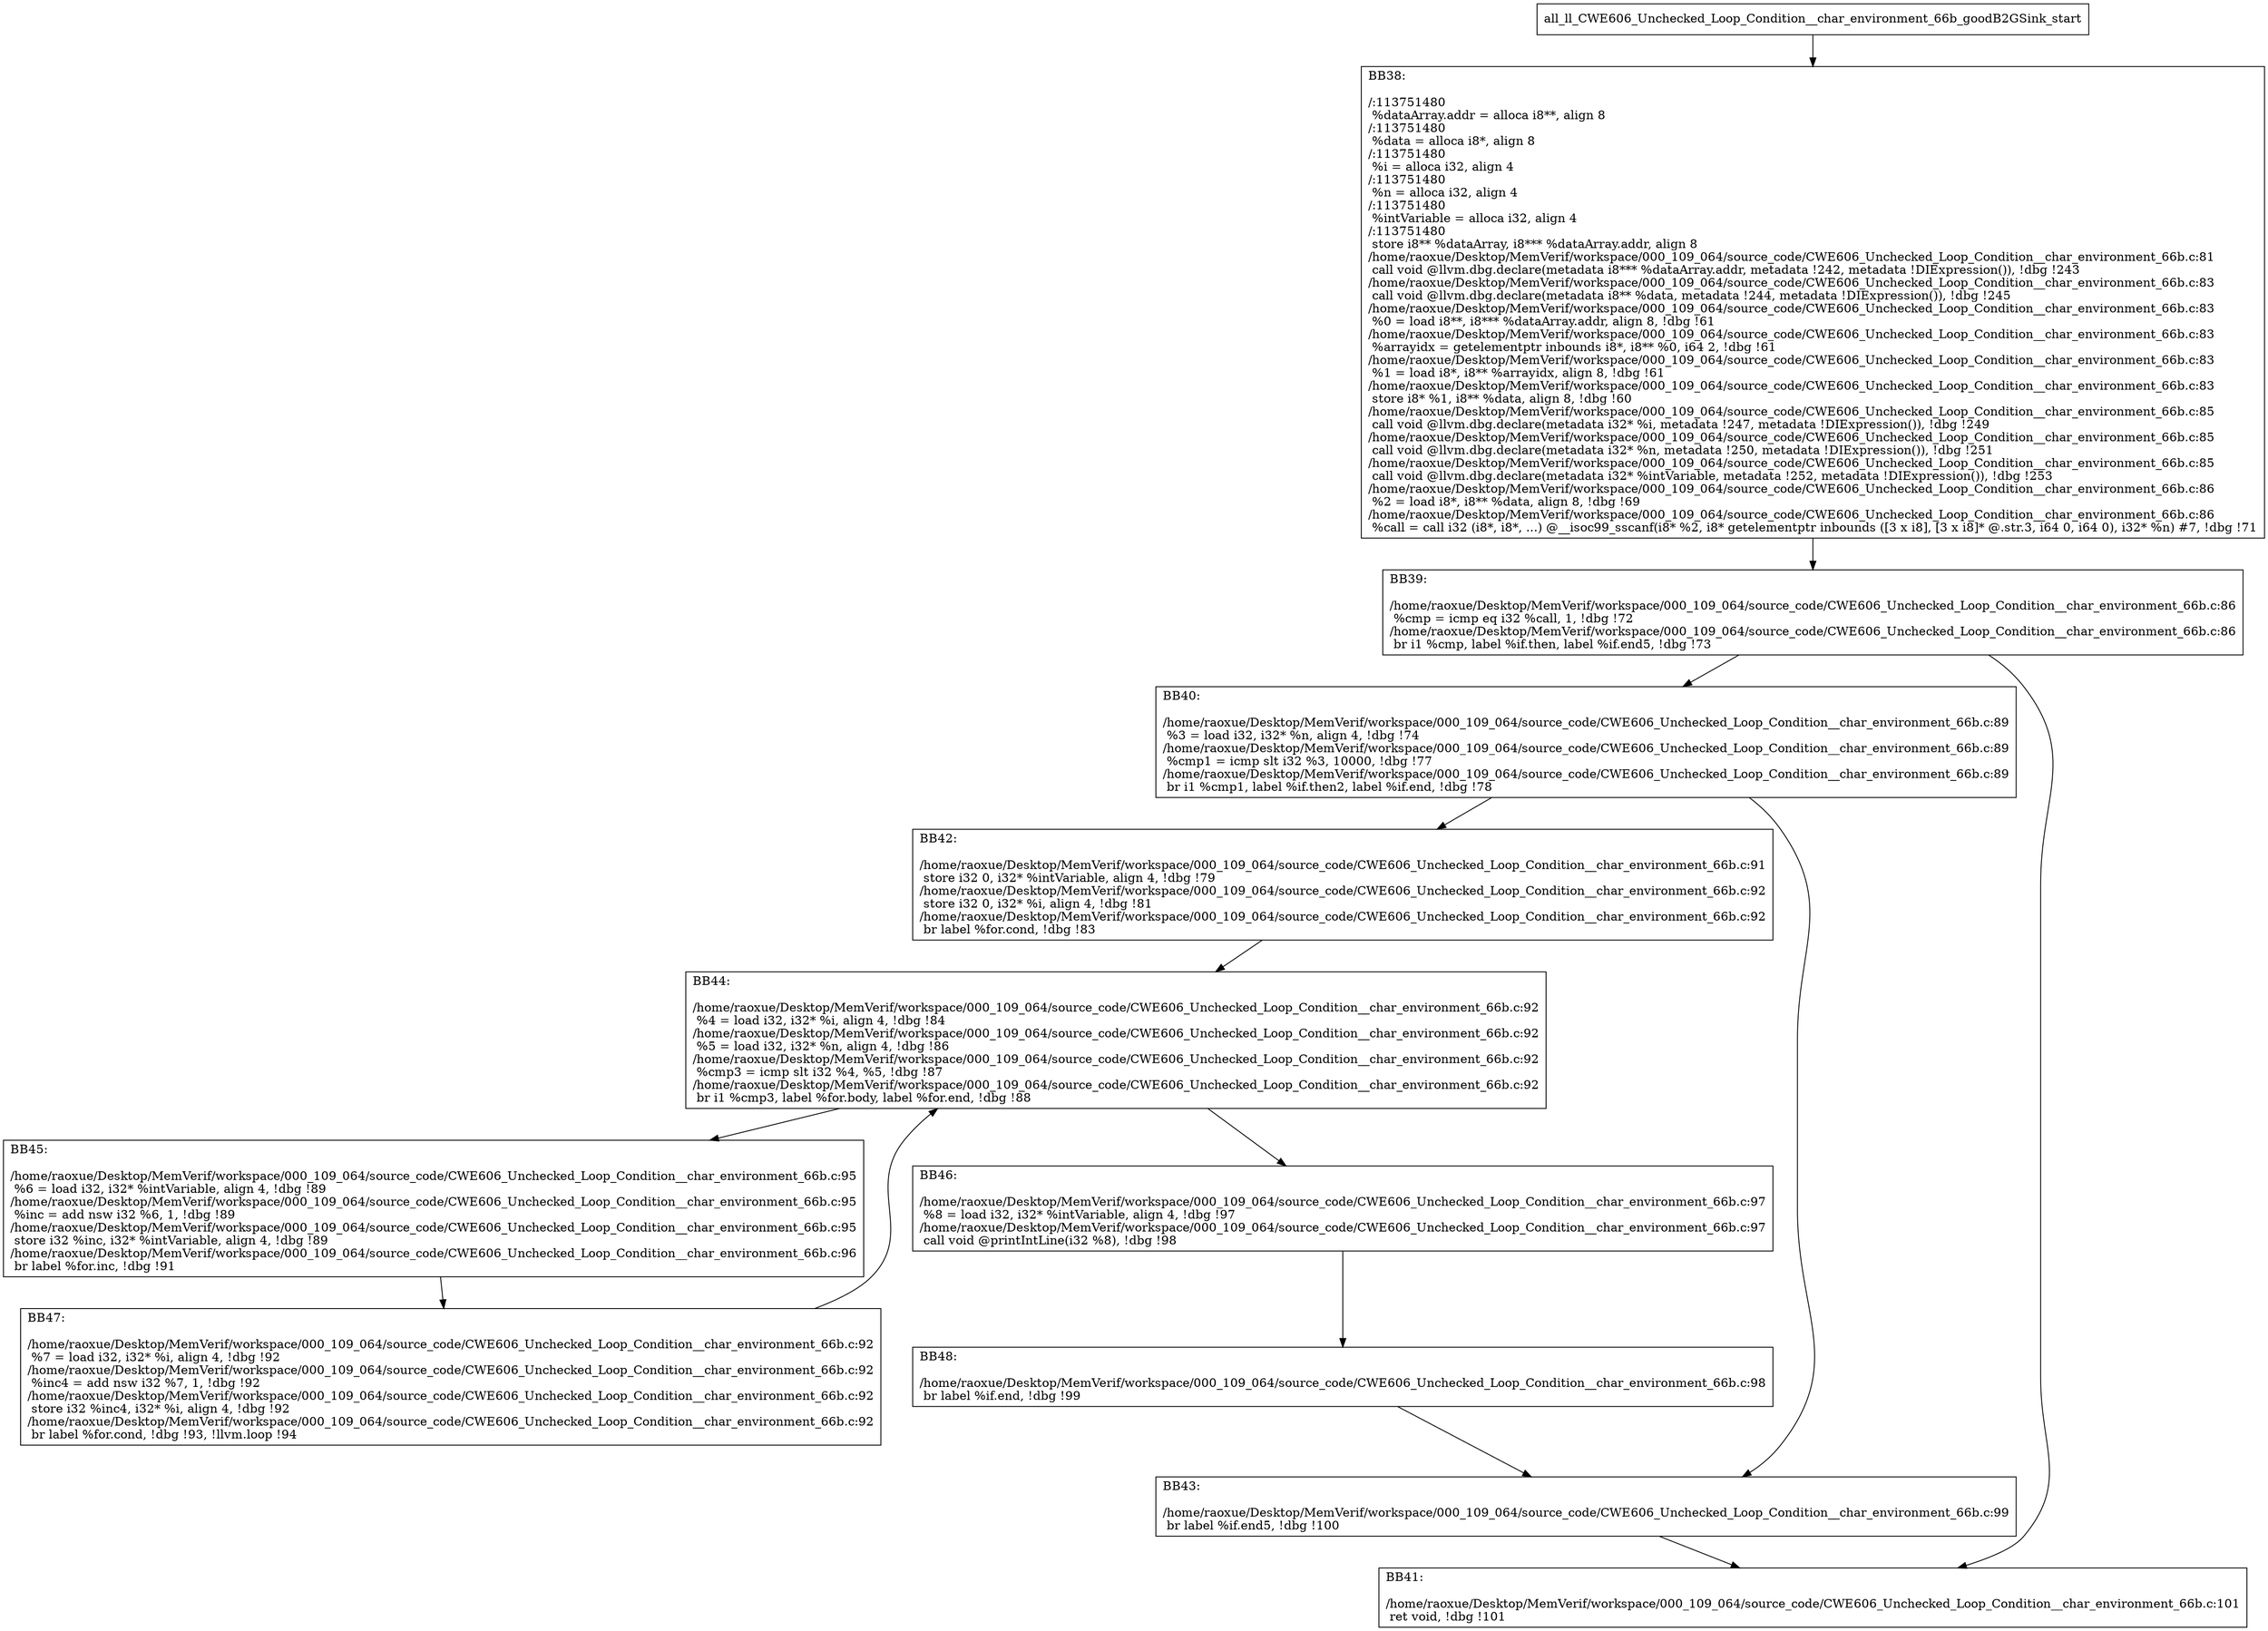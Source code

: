 digraph "CFG for'all_ll_CWE606_Unchecked_Loop_Condition__char_environment_66b_goodB2GSink' function" {
	BBall_ll_CWE606_Unchecked_Loop_Condition__char_environment_66b_goodB2GSink_start[shape=record,label="{all_ll_CWE606_Unchecked_Loop_Condition__char_environment_66b_goodB2GSink_start}"];
	BBall_ll_CWE606_Unchecked_Loop_Condition__char_environment_66b_goodB2GSink_start-> all_ll_CWE606_Unchecked_Loop_Condition__char_environment_66b_goodB2GSinkBB38;
	all_ll_CWE606_Unchecked_Loop_Condition__char_environment_66b_goodB2GSinkBB38 [shape=record, label="{BB38:\l\l/:113751480\l
  %dataArray.addr = alloca i8**, align 8\l
/:113751480\l
  %data = alloca i8*, align 8\l
/:113751480\l
  %i = alloca i32, align 4\l
/:113751480\l
  %n = alloca i32, align 4\l
/:113751480\l
  %intVariable = alloca i32, align 4\l
/:113751480\l
  store i8** %dataArray, i8*** %dataArray.addr, align 8\l
/home/raoxue/Desktop/MemVerif/workspace/000_109_064/source_code/CWE606_Unchecked_Loop_Condition__char_environment_66b.c:81\l
  call void @llvm.dbg.declare(metadata i8*** %dataArray.addr, metadata !242, metadata !DIExpression()), !dbg !243\l
/home/raoxue/Desktop/MemVerif/workspace/000_109_064/source_code/CWE606_Unchecked_Loop_Condition__char_environment_66b.c:83\l
  call void @llvm.dbg.declare(metadata i8** %data, metadata !244, metadata !DIExpression()), !dbg !245\l
/home/raoxue/Desktop/MemVerif/workspace/000_109_064/source_code/CWE606_Unchecked_Loop_Condition__char_environment_66b.c:83\l
  %0 = load i8**, i8*** %dataArray.addr, align 8, !dbg !61\l
/home/raoxue/Desktop/MemVerif/workspace/000_109_064/source_code/CWE606_Unchecked_Loop_Condition__char_environment_66b.c:83\l
  %arrayidx = getelementptr inbounds i8*, i8** %0, i64 2, !dbg !61\l
/home/raoxue/Desktop/MemVerif/workspace/000_109_064/source_code/CWE606_Unchecked_Loop_Condition__char_environment_66b.c:83\l
  %1 = load i8*, i8** %arrayidx, align 8, !dbg !61\l
/home/raoxue/Desktop/MemVerif/workspace/000_109_064/source_code/CWE606_Unchecked_Loop_Condition__char_environment_66b.c:83\l
  store i8* %1, i8** %data, align 8, !dbg !60\l
/home/raoxue/Desktop/MemVerif/workspace/000_109_064/source_code/CWE606_Unchecked_Loop_Condition__char_environment_66b.c:85\l
  call void @llvm.dbg.declare(metadata i32* %i, metadata !247, metadata !DIExpression()), !dbg !249\l
/home/raoxue/Desktop/MemVerif/workspace/000_109_064/source_code/CWE606_Unchecked_Loop_Condition__char_environment_66b.c:85\l
  call void @llvm.dbg.declare(metadata i32* %n, metadata !250, metadata !DIExpression()), !dbg !251\l
/home/raoxue/Desktop/MemVerif/workspace/000_109_064/source_code/CWE606_Unchecked_Loop_Condition__char_environment_66b.c:85\l
  call void @llvm.dbg.declare(metadata i32* %intVariable, metadata !252, metadata !DIExpression()), !dbg !253\l
/home/raoxue/Desktop/MemVerif/workspace/000_109_064/source_code/CWE606_Unchecked_Loop_Condition__char_environment_66b.c:86\l
  %2 = load i8*, i8** %data, align 8, !dbg !69\l
/home/raoxue/Desktop/MemVerif/workspace/000_109_064/source_code/CWE606_Unchecked_Loop_Condition__char_environment_66b.c:86\l
  %call = call i32 (i8*, i8*, ...) @__isoc99_sscanf(i8* %2, i8* getelementptr inbounds ([3 x i8], [3 x i8]* @.str.3, i64 0, i64 0), i32* %n) #7, !dbg !71\l
}"];
	all_ll_CWE606_Unchecked_Loop_Condition__char_environment_66b_goodB2GSinkBB38-> all_ll_CWE606_Unchecked_Loop_Condition__char_environment_66b_goodB2GSinkBB39;
	all_ll_CWE606_Unchecked_Loop_Condition__char_environment_66b_goodB2GSinkBB39 [shape=record, label="{BB39:\l\l/home/raoxue/Desktop/MemVerif/workspace/000_109_064/source_code/CWE606_Unchecked_Loop_Condition__char_environment_66b.c:86\l
  %cmp = icmp eq i32 %call, 1, !dbg !72\l
/home/raoxue/Desktop/MemVerif/workspace/000_109_064/source_code/CWE606_Unchecked_Loop_Condition__char_environment_66b.c:86\l
  br i1 %cmp, label %if.then, label %if.end5, !dbg !73\l
}"];
	all_ll_CWE606_Unchecked_Loop_Condition__char_environment_66b_goodB2GSinkBB39-> all_ll_CWE606_Unchecked_Loop_Condition__char_environment_66b_goodB2GSinkBB40;
	all_ll_CWE606_Unchecked_Loop_Condition__char_environment_66b_goodB2GSinkBB39-> all_ll_CWE606_Unchecked_Loop_Condition__char_environment_66b_goodB2GSinkBB41;
	all_ll_CWE606_Unchecked_Loop_Condition__char_environment_66b_goodB2GSinkBB40 [shape=record, label="{BB40:\l\l/home/raoxue/Desktop/MemVerif/workspace/000_109_064/source_code/CWE606_Unchecked_Loop_Condition__char_environment_66b.c:89\l
  %3 = load i32, i32* %n, align 4, !dbg !74\l
/home/raoxue/Desktop/MemVerif/workspace/000_109_064/source_code/CWE606_Unchecked_Loop_Condition__char_environment_66b.c:89\l
  %cmp1 = icmp slt i32 %3, 10000, !dbg !77\l
/home/raoxue/Desktop/MemVerif/workspace/000_109_064/source_code/CWE606_Unchecked_Loop_Condition__char_environment_66b.c:89\l
  br i1 %cmp1, label %if.then2, label %if.end, !dbg !78\l
}"];
	all_ll_CWE606_Unchecked_Loop_Condition__char_environment_66b_goodB2GSinkBB40-> all_ll_CWE606_Unchecked_Loop_Condition__char_environment_66b_goodB2GSinkBB42;
	all_ll_CWE606_Unchecked_Loop_Condition__char_environment_66b_goodB2GSinkBB40-> all_ll_CWE606_Unchecked_Loop_Condition__char_environment_66b_goodB2GSinkBB43;
	all_ll_CWE606_Unchecked_Loop_Condition__char_environment_66b_goodB2GSinkBB42 [shape=record, label="{BB42:\l\l/home/raoxue/Desktop/MemVerif/workspace/000_109_064/source_code/CWE606_Unchecked_Loop_Condition__char_environment_66b.c:91\l
  store i32 0, i32* %intVariable, align 4, !dbg !79\l
/home/raoxue/Desktop/MemVerif/workspace/000_109_064/source_code/CWE606_Unchecked_Loop_Condition__char_environment_66b.c:92\l
  store i32 0, i32* %i, align 4, !dbg !81\l
/home/raoxue/Desktop/MemVerif/workspace/000_109_064/source_code/CWE606_Unchecked_Loop_Condition__char_environment_66b.c:92\l
  br label %for.cond, !dbg !83\l
}"];
	all_ll_CWE606_Unchecked_Loop_Condition__char_environment_66b_goodB2GSinkBB42-> all_ll_CWE606_Unchecked_Loop_Condition__char_environment_66b_goodB2GSinkBB44;
	all_ll_CWE606_Unchecked_Loop_Condition__char_environment_66b_goodB2GSinkBB44 [shape=record, label="{BB44:\l\l/home/raoxue/Desktop/MemVerif/workspace/000_109_064/source_code/CWE606_Unchecked_Loop_Condition__char_environment_66b.c:92\l
  %4 = load i32, i32* %i, align 4, !dbg !84\l
/home/raoxue/Desktop/MemVerif/workspace/000_109_064/source_code/CWE606_Unchecked_Loop_Condition__char_environment_66b.c:92\l
  %5 = load i32, i32* %n, align 4, !dbg !86\l
/home/raoxue/Desktop/MemVerif/workspace/000_109_064/source_code/CWE606_Unchecked_Loop_Condition__char_environment_66b.c:92\l
  %cmp3 = icmp slt i32 %4, %5, !dbg !87\l
/home/raoxue/Desktop/MemVerif/workspace/000_109_064/source_code/CWE606_Unchecked_Loop_Condition__char_environment_66b.c:92\l
  br i1 %cmp3, label %for.body, label %for.end, !dbg !88\l
}"];
	all_ll_CWE606_Unchecked_Loop_Condition__char_environment_66b_goodB2GSinkBB44-> all_ll_CWE606_Unchecked_Loop_Condition__char_environment_66b_goodB2GSinkBB45;
	all_ll_CWE606_Unchecked_Loop_Condition__char_environment_66b_goodB2GSinkBB44-> all_ll_CWE606_Unchecked_Loop_Condition__char_environment_66b_goodB2GSinkBB46;
	all_ll_CWE606_Unchecked_Loop_Condition__char_environment_66b_goodB2GSinkBB45 [shape=record, label="{BB45:\l\l/home/raoxue/Desktop/MemVerif/workspace/000_109_064/source_code/CWE606_Unchecked_Loop_Condition__char_environment_66b.c:95\l
  %6 = load i32, i32* %intVariable, align 4, !dbg !89\l
/home/raoxue/Desktop/MemVerif/workspace/000_109_064/source_code/CWE606_Unchecked_Loop_Condition__char_environment_66b.c:95\l
  %inc = add nsw i32 %6, 1, !dbg !89\l
/home/raoxue/Desktop/MemVerif/workspace/000_109_064/source_code/CWE606_Unchecked_Loop_Condition__char_environment_66b.c:95\l
  store i32 %inc, i32* %intVariable, align 4, !dbg !89\l
/home/raoxue/Desktop/MemVerif/workspace/000_109_064/source_code/CWE606_Unchecked_Loop_Condition__char_environment_66b.c:96\l
  br label %for.inc, !dbg !91\l
}"];
	all_ll_CWE606_Unchecked_Loop_Condition__char_environment_66b_goodB2GSinkBB45-> all_ll_CWE606_Unchecked_Loop_Condition__char_environment_66b_goodB2GSinkBB47;
	all_ll_CWE606_Unchecked_Loop_Condition__char_environment_66b_goodB2GSinkBB47 [shape=record, label="{BB47:\l\l/home/raoxue/Desktop/MemVerif/workspace/000_109_064/source_code/CWE606_Unchecked_Loop_Condition__char_environment_66b.c:92\l
  %7 = load i32, i32* %i, align 4, !dbg !92\l
/home/raoxue/Desktop/MemVerif/workspace/000_109_064/source_code/CWE606_Unchecked_Loop_Condition__char_environment_66b.c:92\l
  %inc4 = add nsw i32 %7, 1, !dbg !92\l
/home/raoxue/Desktop/MemVerif/workspace/000_109_064/source_code/CWE606_Unchecked_Loop_Condition__char_environment_66b.c:92\l
  store i32 %inc4, i32* %i, align 4, !dbg !92\l
/home/raoxue/Desktop/MemVerif/workspace/000_109_064/source_code/CWE606_Unchecked_Loop_Condition__char_environment_66b.c:92\l
  br label %for.cond, !dbg !93, !llvm.loop !94\l
}"];
	all_ll_CWE606_Unchecked_Loop_Condition__char_environment_66b_goodB2GSinkBB47-> all_ll_CWE606_Unchecked_Loop_Condition__char_environment_66b_goodB2GSinkBB44;
	all_ll_CWE606_Unchecked_Loop_Condition__char_environment_66b_goodB2GSinkBB46 [shape=record, label="{BB46:\l\l/home/raoxue/Desktop/MemVerif/workspace/000_109_064/source_code/CWE606_Unchecked_Loop_Condition__char_environment_66b.c:97\l
  %8 = load i32, i32* %intVariable, align 4, !dbg !97\l
/home/raoxue/Desktop/MemVerif/workspace/000_109_064/source_code/CWE606_Unchecked_Loop_Condition__char_environment_66b.c:97\l
  call void @printIntLine(i32 %8), !dbg !98\l
}"];
	all_ll_CWE606_Unchecked_Loop_Condition__char_environment_66b_goodB2GSinkBB46-> all_ll_CWE606_Unchecked_Loop_Condition__char_environment_66b_goodB2GSinkBB48;
	all_ll_CWE606_Unchecked_Loop_Condition__char_environment_66b_goodB2GSinkBB48 [shape=record, label="{BB48:\l\l/home/raoxue/Desktop/MemVerif/workspace/000_109_064/source_code/CWE606_Unchecked_Loop_Condition__char_environment_66b.c:98\l
  br label %if.end, !dbg !99\l
}"];
	all_ll_CWE606_Unchecked_Loop_Condition__char_environment_66b_goodB2GSinkBB48-> all_ll_CWE606_Unchecked_Loop_Condition__char_environment_66b_goodB2GSinkBB43;
	all_ll_CWE606_Unchecked_Loop_Condition__char_environment_66b_goodB2GSinkBB43 [shape=record, label="{BB43:\l\l/home/raoxue/Desktop/MemVerif/workspace/000_109_064/source_code/CWE606_Unchecked_Loop_Condition__char_environment_66b.c:99\l
  br label %if.end5, !dbg !100\l
}"];
	all_ll_CWE606_Unchecked_Loop_Condition__char_environment_66b_goodB2GSinkBB43-> all_ll_CWE606_Unchecked_Loop_Condition__char_environment_66b_goodB2GSinkBB41;
	all_ll_CWE606_Unchecked_Loop_Condition__char_environment_66b_goodB2GSinkBB41 [shape=record, label="{BB41:\l\l/home/raoxue/Desktop/MemVerif/workspace/000_109_064/source_code/CWE606_Unchecked_Loop_Condition__char_environment_66b.c:101\l
  ret void, !dbg !101\l
}"];
}
